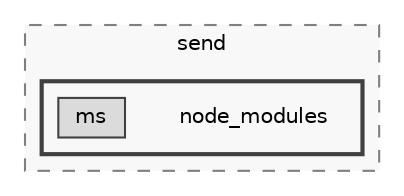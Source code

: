 digraph "backend/node_modules/send/node_modules"
{
 // LATEX_PDF_SIZE
  bgcolor="transparent";
  edge [fontname=Helvetica,fontsize=10,labelfontname=Helvetica,labelfontsize=10];
  node [fontname=Helvetica,fontsize=10,shape=box,height=0.2,width=0.4];
  compound=true
  subgraph clusterdir_ec85084712cadfa16d3ee430a986b774 {
    graph [ bgcolor="#f8f8f8", pencolor="grey50", label="send", fontname=Helvetica,fontsize=10 style="filled,dashed", URL="dir_ec85084712cadfa16d3ee430a986b774.html",tooltip=""]
  subgraph clusterdir_b56bc773d599985539992976fe9c5247 {
    graph [ bgcolor="#f8f8f8", pencolor="grey25", label="", fontname=Helvetica,fontsize=10 style="filled,bold", URL="dir_b56bc773d599985539992976fe9c5247.html",tooltip=""]
    dir_b56bc773d599985539992976fe9c5247 [shape=plaintext, label="node_modules"];
  dir_82136bc8930294612e7b99a0d62278f8 [label="ms", fillcolor="#dbdbdb", color="grey25", style="filled", URL="dir_82136bc8930294612e7b99a0d62278f8.html",tooltip=""];
  }
  }
}
